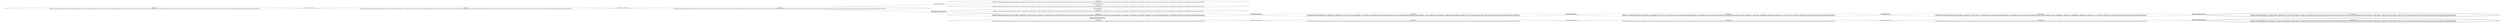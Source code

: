 digraph {
rankdir="LR"
s0[label="state_index=0
State(index=0, fluent atoms=[(at bob shed), (at spanner1 location2), (usable spanner1), (at spanner2 location2), (usable spanner2), (at nut1 gate), (loose nut1)], static atoms=[(link shed location1), (link location4 gate), (link location1 location2), (link location2 location3), (link location3 location4), (locatable bob), (man bob), (locatable spanner1), (spanner spanner1), (locatable spanner2), (spanner spanner2), (locatable nut1), (nut nut1), (location shed), (location location1), (location location2), (location location3), (location location4), (location gate)], derived atoms=[])
"]
s1[label="state_index=1
State(index=1, fluent atoms=[(at spanner1 location2), (usable spanner1), (at spanner2 location2), (usable spanner2), (at nut1 gate), (loose nut1), (at bob location1)], static atoms=[(link shed location1), (link location4 gate), (link location1 location2), (link location2 location3), (link location3 location4), (locatable bob), (man bob), (locatable spanner1), (spanner spanner1), (locatable spanner2), (spanner spanner2), (locatable nut1), (nut nut1), (location shed), (location location1), (location location2), (location location3), (location location4), (location gate)], derived atoms=[])
"]
s2[label="state_index=2
State(index=2, fluent atoms=[(at spanner1 location2), (usable spanner1), (at spanner2 location2), (usable spanner2), (at nut1 gate), (loose nut1), (at bob location2)], static atoms=[(link shed location1), (link location4 gate), (link location1 location2), (link location2 location3), (link location3 location4), (locatable bob), (man bob), (locatable spanner1), (spanner spanner1), (locatable spanner2), (spanner spanner2), (locatable nut1), (nut nut1), (location shed), (location location1), (location location2), (location location3), (location location4), (location gate)], derived atoms=[])
"]
s3[label="state_index=3
State(index=3, fluent atoms=[(at spanner1 location2), (usable spanner1), (at spanner2 location2), (usable spanner2), (at nut1 gate), (loose nut1), (at bob location3)], static atoms=[(link shed location1), (link location4 gate), (link location1 location2), (link location2 location3), (link location3 location4), (locatable bob), (man bob), (locatable spanner1), (spanner spanner1), (locatable spanner2), (spanner spanner2), (locatable nut1), (nut nut1), (location shed), (location location1), (location location2), (location location3), (location location4), (location gate)], derived atoms=[])
"]
s4[label="state_index=4
State(index=4, fluent atoms=[(at spanner1 location2), (usable spanner1), (usable spanner2), (at nut1 gate), (loose nut1), (at bob location2), (carrying bob spanner2)], static atoms=[(link shed location1), (link location4 gate), (link location1 location2), (link location2 location3), (link location3 location4), (locatable bob), (man bob), (locatable spanner1), (spanner spanner1), (locatable spanner2), (spanner spanner2), (locatable nut1), (nut nut1), (location shed), (location location1), (location location2), (location location3), (location location4), (location gate)], derived atoms=[])
State(index=5, fluent atoms=[(usable spanner1), (at spanner2 location2), (usable spanner2), (at nut1 gate), (loose nut1), (at bob location2), (carrying bob spanner1)], static atoms=[(link shed location1), (link location4 gate), (link location1 location2), (link location2 location3), (link location3 location4), (locatable bob), (man bob), (locatable spanner1), (spanner spanner1), (locatable spanner2), (spanner spanner2), (locatable nut1), (nut nut1), (location shed), (location location1), (location location2), (location location3), (location location4), (location gate)], derived atoms=[])
"]
s5[label="state_index=5
State(index=16, fluent atoms=[(at spanner1 location2), (usable spanner1), (usable spanner2), (at nut1 gate), (loose nut1), (carrying bob spanner2), (at bob location3)], static atoms=[(link shed location1), (link location4 gate), (link location1 location2), (link location2 location3), (link location3 location4), (locatable bob), (man bob), (locatable spanner1), (spanner spanner1), (locatable spanner2), (spanner spanner2), (locatable nut1), (nut nut1), (location shed), (location location1), (location location2), (location location3), (location location4), (location gate)], derived atoms=[])
State(index=6, fluent atoms=[(usable spanner1), (at spanner2 location2), (usable spanner2), (at nut1 gate), (loose nut1), (carrying bob spanner1), (at bob location3)], static atoms=[(link shed location1), (link location4 gate), (link location1 location2), (link location2 location3), (link location3 location4), (locatable bob), (man bob), (locatable spanner1), (spanner spanner1), (locatable spanner2), (spanner spanner2), (locatable nut1), (nut nut1), (location shed), (location location1), (location location2), (location location3), (location location4), (location gate)], derived atoms=[])
"]
s6[label="state_index=6
State(index=7, fluent atoms=[(usable spanner1), (usable spanner2), (at nut1 gate), (loose nut1), (at bob location2), (carrying bob spanner1), (carrying bob spanner2)], static atoms=[(link shed location1), (link location4 gate), (link location1 location2), (link location2 location3), (link location3 location4), (locatable bob), (man bob), (locatable spanner1), (spanner spanner1), (locatable spanner2), (spanner spanner2), (locatable nut1), (nut nut1), (location shed), (location location1), (location location2), (location location3), (location location4), (location gate)], derived atoms=[])
"]
s7[label="state_index=7
State(index=8, fluent atoms=[(usable spanner1), (usable spanner2), (at nut1 gate), (loose nut1), (carrying bob spanner1), (carrying bob spanner2), (at bob location3)], static atoms=[(link shed location1), (link location4 gate), (link location1 location2), (link location2 location3), (link location3 location4), (locatable bob), (man bob), (locatable spanner1), (spanner spanner1), (locatable spanner2), (spanner spanner2), (locatable nut1), (nut nut1), (location shed), (location location1), (location location2), (location location3), (location location4), (location gate)], derived atoms=[])
"]
s8[label="state_index=8
State(index=9, fluent atoms=[(usable spanner1), (usable spanner2), (at nut1 gate), (loose nut1), (carrying bob spanner1), (carrying bob spanner2), (at bob location4)], static atoms=[(link shed location1), (link location4 gate), (link location1 location2), (link location2 location3), (link location3 location4), (locatable bob), (man bob), (locatable spanner1), (spanner spanner1), (locatable spanner2), (spanner spanner2), (locatable nut1), (nut nut1), (location shed), (location location1), (location location2), (location location3), (location location4), (location gate)], derived atoms=[])
"]
s9[label="state_index=9
State(index=10, fluent atoms=[(usable spanner1), (usable spanner2), (at nut1 gate), (loose nut1), (carrying bob spanner1), (carrying bob spanner2), (at bob gate)], static atoms=[(link shed location1), (link location4 gate), (link location1 location2), (link location2 location3), (link location3 location4), (locatable bob), (man bob), (locatable spanner1), (spanner spanner1), (locatable spanner2), (spanner spanner2), (locatable nut1), (nut nut1), (location shed), (location location1), (location location2), (location location3), (location location4), (location gate)], derived atoms=[])
"]
s10[peripheries=2,label="state_index=10
State(index=11, fluent atoms=[(tightened nut1), (usable spanner1), (at nut1 gate), (carrying bob spanner1), (carrying bob spanner2), (at bob gate)], static atoms=[(link shed location1), (link location4 gate), (link location1 location2), (link location2 location3), (link location3 location4), (locatable bob), (man bob), (locatable spanner1), (spanner spanner1), (locatable spanner2), (spanner spanner2), (locatable nut1), (nut nut1), (location shed), (location location1), (location location2), (location location3), (location location4), (location gate)], derived atoms=[])
State(index=12, fluent atoms=[(tightened nut1), (usable spanner2), (at nut1 gate), (carrying bob spanner1), (carrying bob spanner2), (at bob gate)], static atoms=[(link shed location1), (link location4 gate), (link location1 location2), (link location2 location3), (link location3 location4), (locatable bob), (man bob), (locatable spanner1), (spanner spanner1), (locatable spanner2), (spanner spanner2), (locatable nut1), (nut nut1), (location shed), (location location1), (location location2), (location location3), (location location4), (location gate)], derived atoms=[])
"]
s11[label="state_index=11
State(index=17, fluent atoms=[(at spanner1 location2), (usable spanner1), (usable spanner2), (at nut1 gate), (loose nut1), (carrying bob spanner2), (at bob location4)], static atoms=[(link shed location1), (link location4 gate), (link location1 location2), (link location2 location3), (link location3 location4), (locatable bob), (man bob), (locatable spanner1), (spanner spanner1), (locatable spanner2), (spanner spanner2), (locatable nut1), (nut nut1), (location shed), (location location1), (location location2), (location location3), (location location4), (location gate)], derived atoms=[])
State(index=13, fluent atoms=[(usable spanner1), (at spanner2 location2), (usable spanner2), (at nut1 gate), (loose nut1), (carrying bob spanner1), (at bob location4)], static atoms=[(link shed location1), (link location4 gate), (link location1 location2), (link location2 location3), (link location3 location4), (locatable bob), (man bob), (locatable spanner1), (spanner spanner1), (locatable spanner2), (spanner spanner2), (locatable nut1), (nut nut1), (location shed), (location location1), (location location2), (location location3), (location location4), (location gate)], derived atoms=[])
"]
s12[label="state_index=12
State(index=18, fluent atoms=[(at spanner1 location2), (usable spanner1), (usable spanner2), (at nut1 gate), (loose nut1), (carrying bob spanner2), (at bob gate)], static atoms=[(link shed location1), (link location4 gate), (link location1 location2), (link location2 location3), (link location3 location4), (locatable bob), (man bob), (locatable spanner1), (spanner spanner1), (locatable spanner2), (spanner spanner2), (locatable nut1), (nut nut1), (location shed), (location location1), (location location2), (location location3), (location location4), (location gate)], derived atoms=[])
State(index=14, fluent atoms=[(usable spanner1), (at spanner2 location2), (usable spanner2), (at nut1 gate), (loose nut1), (carrying bob spanner1), (at bob gate)], static atoms=[(link shed location1), (link location4 gate), (link location1 location2), (link location2 location3), (link location3 location4), (locatable bob), (man bob), (locatable spanner1), (spanner spanner1), (locatable spanner2), (spanner spanner2), (locatable nut1), (nut nut1), (location shed), (location location1), (location location2), (location location3), (location location4), (location gate)], derived atoms=[])
"]
s13[peripheries=2,label="state_index=13
State(index=19, fluent atoms=[(tightened nut1), (at spanner1 location2), (usable spanner1), (at nut1 gate), (carrying bob spanner2), (at bob gate)], static atoms=[(link shed location1), (link location4 gate), (link location1 location2), (link location2 location3), (link location3 location4), (locatable bob), (man bob), (locatable spanner1), (spanner spanner1), (locatable spanner2), (spanner spanner2), (locatable nut1), (nut nut1), (location shed), (location location1), (location location2), (location location3), (location location4), (location gate)], derived atoms=[])
State(index=15, fluent atoms=[(tightened nut1), (at spanner2 location2), (usable spanner2), (at nut1 gate), (carrying bob spanner1), (at bob gate)], static atoms=[(link shed location1), (link location4 gate), (link location1 location2), (link location2 location3), (link location3 location4), (locatable bob), (man bob), (locatable spanner1), (spanner spanner1), (locatable spanner2), (spanner spanner2), (locatable nut1), (nut nut1), (location shed), (location location1), (location location2), (location location3), (location location4), (location gate)], derived atoms=[])
"]
s14[label="state_index=14
State(index=20, fluent atoms=[(at spanner1 location2), (usable spanner1), (at spanner2 location2), (usable spanner2), (at nut1 gate), (loose nut1), (at bob location4)], static atoms=[(link shed location1), (link location4 gate), (link location1 location2), (link location2 location3), (link location3 location4), (locatable bob), (man bob), (locatable spanner1), (spanner spanner1), (locatable spanner2), (spanner spanner2), (locatable nut1), (nut nut1), (location shed), (location location1), (location location2), (location location3), (location location4), (location gate)], derived atoms=[])
"]
s15[label="state_index=15
State(index=21, fluent atoms=[(at spanner1 location2), (usable spanner1), (at spanner2 location2), (usable spanner2), (at nut1 gate), (loose nut1), (at bob gate)], static atoms=[(link shed location1), (link location4 gate), (link location1 location2), (link location2 location3), (link location3 location4), (locatable bob), (man bob), (locatable spanner1), (spanner spanner1), (locatable spanner2), (spanner spanner2), (locatable nut1), (nut nut1), (location shed), (location location1), (location location2), (location location3), (location location4), (location gate)], derived atoms=[])
"]
Dangling [ label = "", style = invis ]
{ rank = same; Dangling }
Dangling -> s0
{ rank = same; s3,s14,s15}
{ rank = same; s0}
{ rank = same; s1}
{ rank = same; s2}
{ rank = same; s4,s6}
{ rank = same; s5,s7}
{ rank = same; s8,s11}
{ rank = same; s9,s12}
{ rank = same; s10,s13}
s0->s1 [label="(walk shed location1 bob)
"]
s1->s2 [label="(walk location1 location2 bob)
"]
s2->s3 [label="(walk location2 location3 bob)
"]
s2->s4 [label="(pickup_spanner location2 spanner2 bob)
(pickup_spanner location2 spanner1 bob)
"]
s3->s14 [label="(walk location3 location4 bob)
"]
s4->s5 [label="(walk location2 location3 bob)
(walk location2 location3 bob)
"]
s4->s6 [label="(pickup_spanner location2 spanner2 bob)
(pickup_spanner location2 spanner1 bob)
"]
s5->s11 [label="(walk location3 location4 bob)
(walk location3 location4 bob)
"]
s6->s7 [label="(walk location2 location3 bob)
"]
s7->s8 [label="(walk location3 location4 bob)
"]
s8->s9 [label="(walk location4 gate bob)
"]
s9->s10 [label="(tighten_nut gate spanner1 bob nut1)
(tighten_nut gate spanner2 bob nut1)
"]
s11->s12 [label="(walk location4 gate bob)
(walk location4 gate bob)
"]
s12->s13 [label="(tighten_nut gate spanner1 bob nut1)
(tighten_nut gate spanner2 bob nut1)
"]
s14->s15 [label="(walk location4 gate bob)
"]
}
